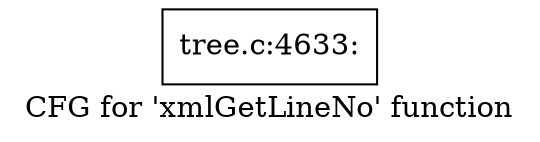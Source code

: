 digraph "CFG for 'xmlGetLineNo' function" {
	label="CFG for 'xmlGetLineNo' function";

	Node0x44db900 [shape=record,label="{tree.c:4633:}"];
}
